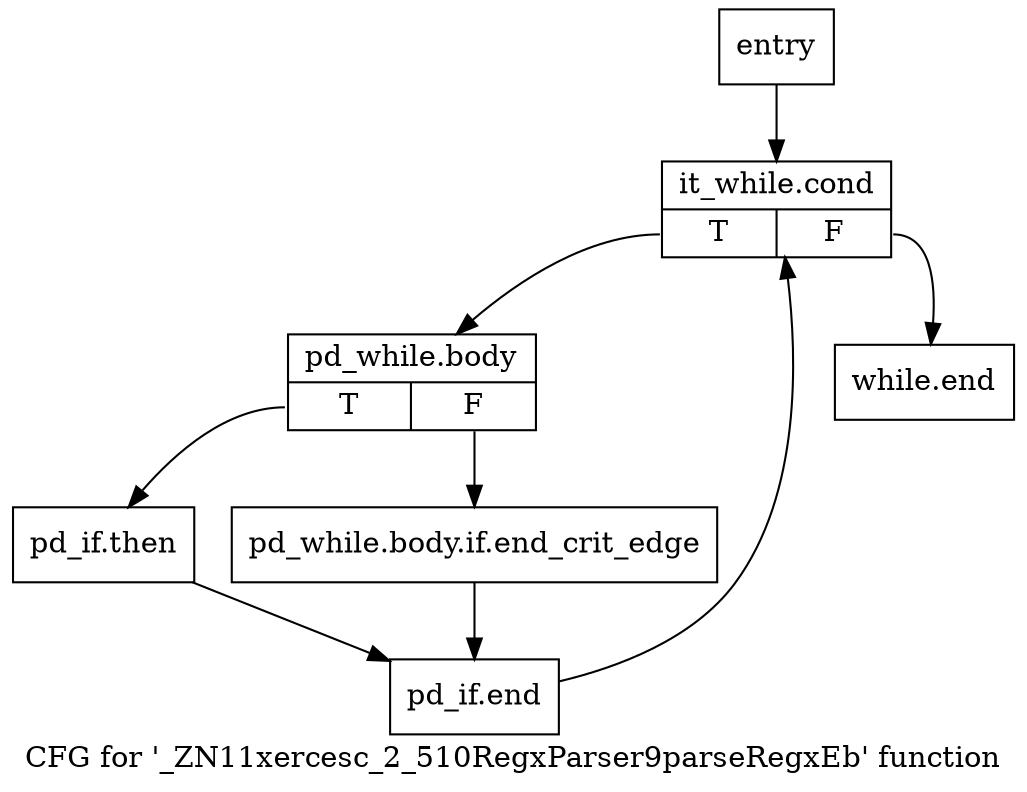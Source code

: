 digraph "CFG for '_ZN11xercesc_2_510RegxParser9parseRegxEb' function" {
	label="CFG for '_ZN11xercesc_2_510RegxParser9parseRegxEb' function";

	Node0x40079c0 [shape=record,label="{entry}"];
	Node0x40079c0 -> Node0x4007a10;
	Node0x4007a10 [shape=record,label="{it_while.cond|{<s0>T|<s1>F}}"];
	Node0x4007a10:s0 -> Node0x4007a60;
	Node0x4007a10:s1 -> Node0x4007ba0;
	Node0x4007a60 [shape=record,label="{pd_while.body|{<s0>T|<s1>F}}"];
	Node0x4007a60:s0 -> Node0x4007b00;
	Node0x4007a60:s1 -> Node0x4007ab0;
	Node0x4007ab0 [shape=record,label="{pd_while.body.if.end_crit_edge}"];
	Node0x4007ab0 -> Node0x4007b50;
	Node0x4007b00 [shape=record,label="{pd_if.then}"];
	Node0x4007b00 -> Node0x4007b50;
	Node0x4007b50 [shape=record,label="{pd_if.end}"];
	Node0x4007b50 -> Node0x4007a10;
	Node0x4007ba0 [shape=record,label="{while.end}"];
}
